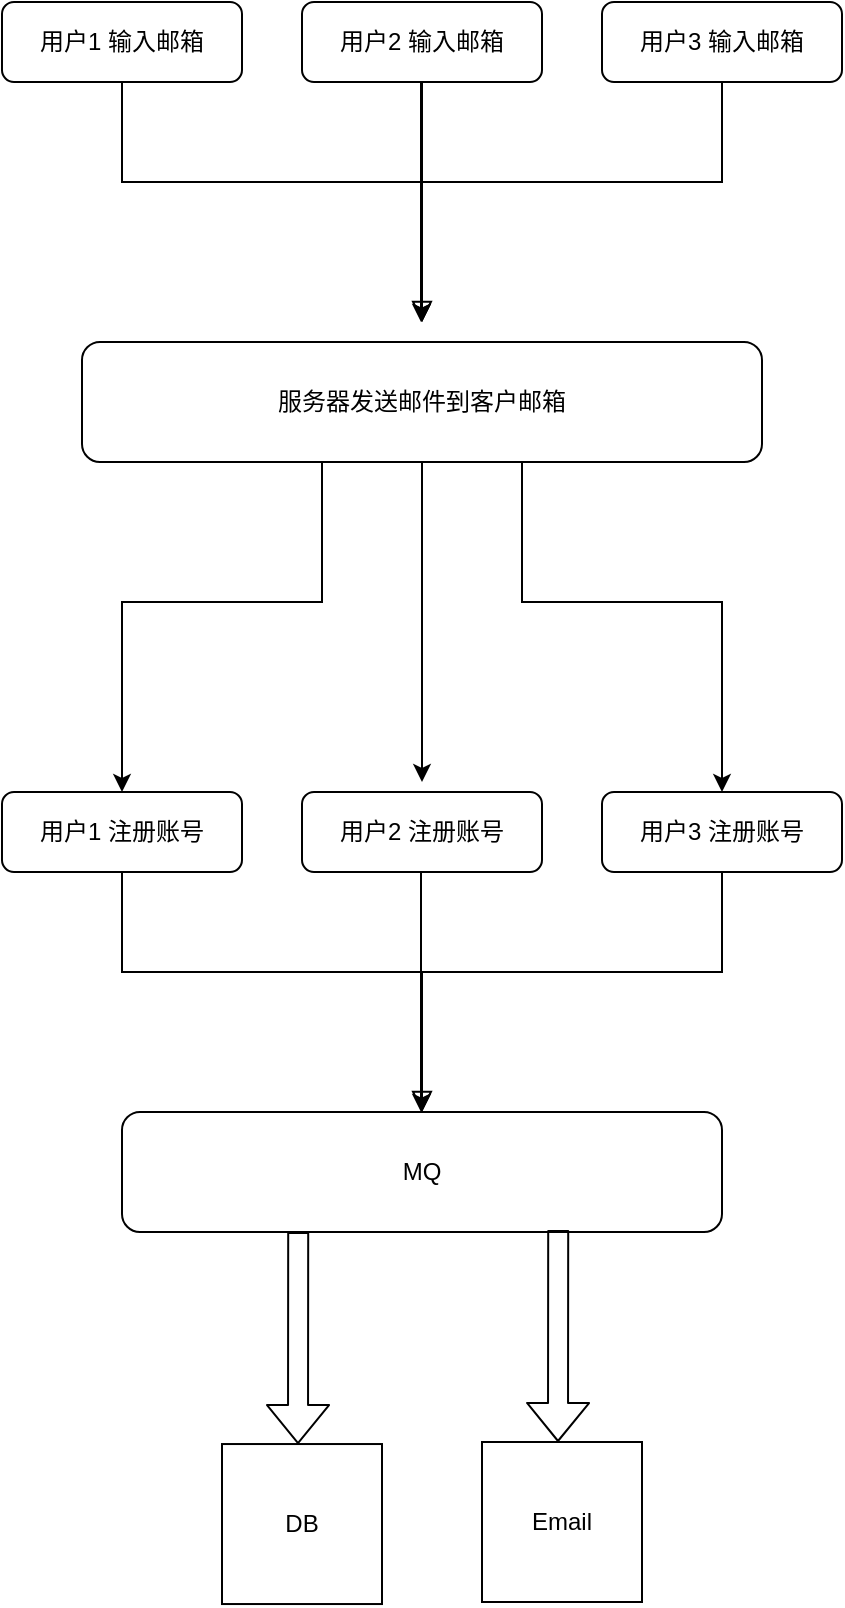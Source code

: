 <mxfile version="12.9.3" type="device"><diagram id="C5RBs43oDa-KdzZeNtuy" name="Page-1"><mxGraphModel dx="1086" dy="806" grid="1" gridSize="10" guides="1" tooltips="1" connect="1" arrows="1" fold="1" page="1" pageScale="1" pageWidth="827" pageHeight="1169" math="0" shadow="0"><root><mxCell id="WIyWlLk6GJQsqaUBKTNV-0"/><mxCell id="WIyWlLk6GJQsqaUBKTNV-1" parent="WIyWlLk6GJQsqaUBKTNV-0"/><mxCell id="WIyWlLk6GJQsqaUBKTNV-2" value="" style="rounded=0;html=1;jettySize=auto;orthogonalLoop=1;fontSize=11;endArrow=block;endFill=0;endSize=8;strokeWidth=1;shadow=0;labelBackgroundColor=none;edgeStyle=orthogonalEdgeStyle;" parent="WIyWlLk6GJQsqaUBKTNV-1" source="WIyWlLk6GJQsqaUBKTNV-3" edge="1"><mxGeometry relative="1" as="geometry"><mxPoint x="240" y="190" as="targetPoint"/><Array as="points"><mxPoint x="90" y="120"/><mxPoint x="240" y="120"/></Array></mxGeometry></mxCell><mxCell id="WIyWlLk6GJQsqaUBKTNV-3" value="用户1 输入邮箱" style="rounded=1;whiteSpace=wrap;html=1;fontSize=12;glass=0;strokeWidth=1;shadow=0;" parent="WIyWlLk6GJQsqaUBKTNV-1" vertex="1"><mxGeometry x="30" y="30" width="120" height="40" as="geometry"/></mxCell><mxCell id="WIyWlLk6GJQsqaUBKTNV-9" value="Yes" style="edgeStyle=orthogonalEdgeStyle;rounded=0;html=1;jettySize=auto;orthogonalLoop=1;fontSize=11;endArrow=block;endFill=0;endSize=8;strokeWidth=1;shadow=0;labelBackgroundColor=none;" parent="WIyWlLk6GJQsqaUBKTNV-1" target="WIyWlLk6GJQsqaUBKTNV-12" edge="1"><mxGeometry y="10" relative="1" as="geometry"><mxPoint as="offset"/><mxPoint x="270" y="330" as="sourcePoint"/></mxGeometry></mxCell><mxCell id="Ud5JPMtUW6g7DlzV1UZ9-3" value="" style="edgeStyle=orthogonalEdgeStyle;rounded=0;orthogonalLoop=1;jettySize=auto;html=1;entryX=0.5;entryY=0;entryDx=0;entryDy=0;" edge="1" parent="WIyWlLk6GJQsqaUBKTNV-1" source="Ud5JPMtUW6g7DlzV1UZ9-0"><mxGeometry relative="1" as="geometry"><mxPoint x="240" y="190" as="targetPoint"/></mxGeometry></mxCell><mxCell id="Ud5JPMtUW6g7DlzV1UZ9-0" value="用户2 输入邮箱" style="rounded=1;whiteSpace=wrap;html=1;fontSize=12;glass=0;strokeWidth=1;shadow=0;" vertex="1" parent="WIyWlLk6GJQsqaUBKTNV-1"><mxGeometry x="180" y="30" width="120" height="40" as="geometry"/></mxCell><mxCell id="Ud5JPMtUW6g7DlzV1UZ9-5" value="" style="edgeStyle=orthogonalEdgeStyle;rounded=0;orthogonalLoop=1;jettySize=auto;html=1;entryX=0.5;entryY=0;entryDx=0;entryDy=0;" edge="1" parent="WIyWlLk6GJQsqaUBKTNV-1" source="Ud5JPMtUW6g7DlzV1UZ9-1"><mxGeometry relative="1" as="geometry"><mxPoint x="240" y="190" as="targetPoint"/><Array as="points"><mxPoint x="390" y="120"/><mxPoint x="240" y="120"/></Array></mxGeometry></mxCell><mxCell id="Ud5JPMtUW6g7DlzV1UZ9-1" value="用户3 输入邮箱" style="rounded=1;whiteSpace=wrap;html=1;fontSize=12;glass=0;strokeWidth=1;shadow=0;" vertex="1" parent="WIyWlLk6GJQsqaUBKTNV-1"><mxGeometry x="330" y="30" width="120" height="40" as="geometry"/></mxCell><mxCell id="Ud5JPMtUW6g7DlzV1UZ9-19" value="" style="edgeStyle=orthogonalEdgeStyle;rounded=0;orthogonalLoop=1;jettySize=auto;html=1;entryX=0.5;entryY=0;entryDx=0;entryDy=0;" edge="1" parent="WIyWlLk6GJQsqaUBKTNV-1" source="Ud5JPMtUW6g7DlzV1UZ9-8" target="Ud5JPMtUW6g7DlzV1UZ9-12"><mxGeometry relative="1" as="geometry"><mxPoint x="240" y="330" as="targetPoint"/><Array as="points"><mxPoint x="190" y="330"/><mxPoint x="90" y="330"/></Array></mxGeometry></mxCell><mxCell id="Ud5JPMtUW6g7DlzV1UZ9-21" value="" style="edgeStyle=orthogonalEdgeStyle;rounded=0;orthogonalLoop=1;jettySize=auto;html=1;" edge="1" parent="WIyWlLk6GJQsqaUBKTNV-1" source="Ud5JPMtUW6g7DlzV1UZ9-8"><mxGeometry relative="1" as="geometry"><mxPoint x="240" y="420" as="targetPoint"/></mxGeometry></mxCell><mxCell id="Ud5JPMtUW6g7DlzV1UZ9-22" style="edgeStyle=orthogonalEdgeStyle;rounded=0;orthogonalLoop=1;jettySize=auto;html=1;entryX=0.5;entryY=0;entryDx=0;entryDy=0;" edge="1" parent="WIyWlLk6GJQsqaUBKTNV-1" source="Ud5JPMtUW6g7DlzV1UZ9-8" target="Ud5JPMtUW6g7DlzV1UZ9-15"><mxGeometry relative="1" as="geometry"><Array as="points"><mxPoint x="290" y="330"/><mxPoint x="390" y="330"/></Array></mxGeometry></mxCell><mxCell id="Ud5JPMtUW6g7DlzV1UZ9-8" value="服务器发送邮件到客户邮箱" style="rounded=1;whiteSpace=wrap;html=1;" vertex="1" parent="WIyWlLk6GJQsqaUBKTNV-1"><mxGeometry x="70" y="200" width="340" height="60" as="geometry"/></mxCell><mxCell id="Ud5JPMtUW6g7DlzV1UZ9-10" value="" style="edgeStyle=orthogonalEdgeStyle;rounded=0;orthogonalLoop=1;jettySize=auto;html=1;entryX=0.5;entryY=0;entryDx=0;entryDy=0;" edge="1" parent="WIyWlLk6GJQsqaUBKTNV-1"><mxGeometry relative="1" as="geometry"><mxPoint x="239.5" y="70" as="sourcePoint"/><mxPoint x="239.5" y="190" as="targetPoint"/></mxGeometry></mxCell><mxCell id="Ud5JPMtUW6g7DlzV1UZ9-11" value="" style="rounded=0;html=1;jettySize=auto;orthogonalLoop=1;fontSize=11;endArrow=block;endFill=0;endSize=8;strokeWidth=1;shadow=0;labelBackgroundColor=none;edgeStyle=orthogonalEdgeStyle;" edge="1" parent="WIyWlLk6GJQsqaUBKTNV-1" source="Ud5JPMtUW6g7DlzV1UZ9-12"><mxGeometry relative="1" as="geometry"><mxPoint x="240" y="585" as="targetPoint"/><Array as="points"><mxPoint x="90" y="515"/><mxPoint x="240" y="515"/></Array></mxGeometry></mxCell><mxCell id="Ud5JPMtUW6g7DlzV1UZ9-12" value="用户1 注册账号" style="rounded=1;whiteSpace=wrap;html=1;fontSize=12;glass=0;strokeWidth=1;shadow=0;" vertex="1" parent="WIyWlLk6GJQsqaUBKTNV-1"><mxGeometry x="30" y="425" width="120" height="40" as="geometry"/></mxCell><mxCell id="Ud5JPMtUW6g7DlzV1UZ9-13" value="用户2 注册账号" style="rounded=1;whiteSpace=wrap;html=1;fontSize=12;glass=0;strokeWidth=1;shadow=0;" vertex="1" parent="WIyWlLk6GJQsqaUBKTNV-1"><mxGeometry x="180" y="425" width="120" height="40" as="geometry"/></mxCell><mxCell id="Ud5JPMtUW6g7DlzV1UZ9-14" value="" style="edgeStyle=orthogonalEdgeStyle;rounded=0;orthogonalLoop=1;jettySize=auto;html=1;entryX=0.5;entryY=0;entryDx=0;entryDy=0;" edge="1" parent="WIyWlLk6GJQsqaUBKTNV-1" source="Ud5JPMtUW6g7DlzV1UZ9-15"><mxGeometry relative="1" as="geometry"><mxPoint x="240" y="585" as="targetPoint"/><Array as="points"><mxPoint x="390" y="515"/><mxPoint x="240" y="515"/></Array></mxGeometry></mxCell><mxCell id="Ud5JPMtUW6g7DlzV1UZ9-15" value="用户3 注册账号" style="rounded=1;whiteSpace=wrap;html=1;fontSize=12;glass=0;strokeWidth=1;shadow=0;" vertex="1" parent="WIyWlLk6GJQsqaUBKTNV-1"><mxGeometry x="330" y="425" width="120" height="40" as="geometry"/></mxCell><mxCell id="Ud5JPMtUW6g7DlzV1UZ9-16" value="" style="edgeStyle=orthogonalEdgeStyle;rounded=0;orthogonalLoop=1;jettySize=auto;html=1;entryX=0.5;entryY=0;entryDx=0;entryDy=0;" edge="1" parent="WIyWlLk6GJQsqaUBKTNV-1"><mxGeometry relative="1" as="geometry"><mxPoint x="239.5" y="465" as="sourcePoint"/><mxPoint x="239.5" y="585" as="targetPoint"/></mxGeometry></mxCell><mxCell id="Ud5JPMtUW6g7DlzV1UZ9-23" value="MQ" style="rounded=1;whiteSpace=wrap;html=1;" vertex="1" parent="WIyWlLk6GJQsqaUBKTNV-1"><mxGeometry x="90" y="585" width="300" height="60" as="geometry"/></mxCell><mxCell id="Ud5JPMtUW6g7DlzV1UZ9-25" value="Email" style="whiteSpace=wrap;html=1;aspect=fixed;" vertex="1" parent="WIyWlLk6GJQsqaUBKTNV-1"><mxGeometry x="270" y="750" width="80" height="80" as="geometry"/></mxCell><mxCell id="Ud5JPMtUW6g7DlzV1UZ9-27" value="" style="shape=flexArrow;endArrow=classic;html=1;exitX=0.727;exitY=0.983;exitDx=0;exitDy=0;exitPerimeter=0;" edge="1" parent="WIyWlLk6GJQsqaUBKTNV-1" source="Ud5JPMtUW6g7DlzV1UZ9-23"><mxGeometry width="50" height="50" relative="1" as="geometry"><mxPoint x="430" y="620" as="sourcePoint"/><mxPoint x="308" y="750" as="targetPoint"/></mxGeometry></mxCell><mxCell id="Ud5JPMtUW6g7DlzV1UZ9-28" value="DB" style="whiteSpace=wrap;html=1;aspect=fixed;" vertex="1" parent="WIyWlLk6GJQsqaUBKTNV-1"><mxGeometry x="140" y="751.02" width="80" height="80" as="geometry"/></mxCell><mxCell id="Ud5JPMtUW6g7DlzV1UZ9-29" value="" style="shape=flexArrow;endArrow=classic;html=1;exitX=0.727;exitY=0.983;exitDx=0;exitDy=0;exitPerimeter=0;" edge="1" parent="WIyWlLk6GJQsqaUBKTNV-1"><mxGeometry width="50" height="50" relative="1" as="geometry"><mxPoint x="178.1" y="645" as="sourcePoint"/><mxPoint x="178" y="751.02" as="targetPoint"/></mxGeometry></mxCell></root></mxGraphModel></diagram></mxfile>
